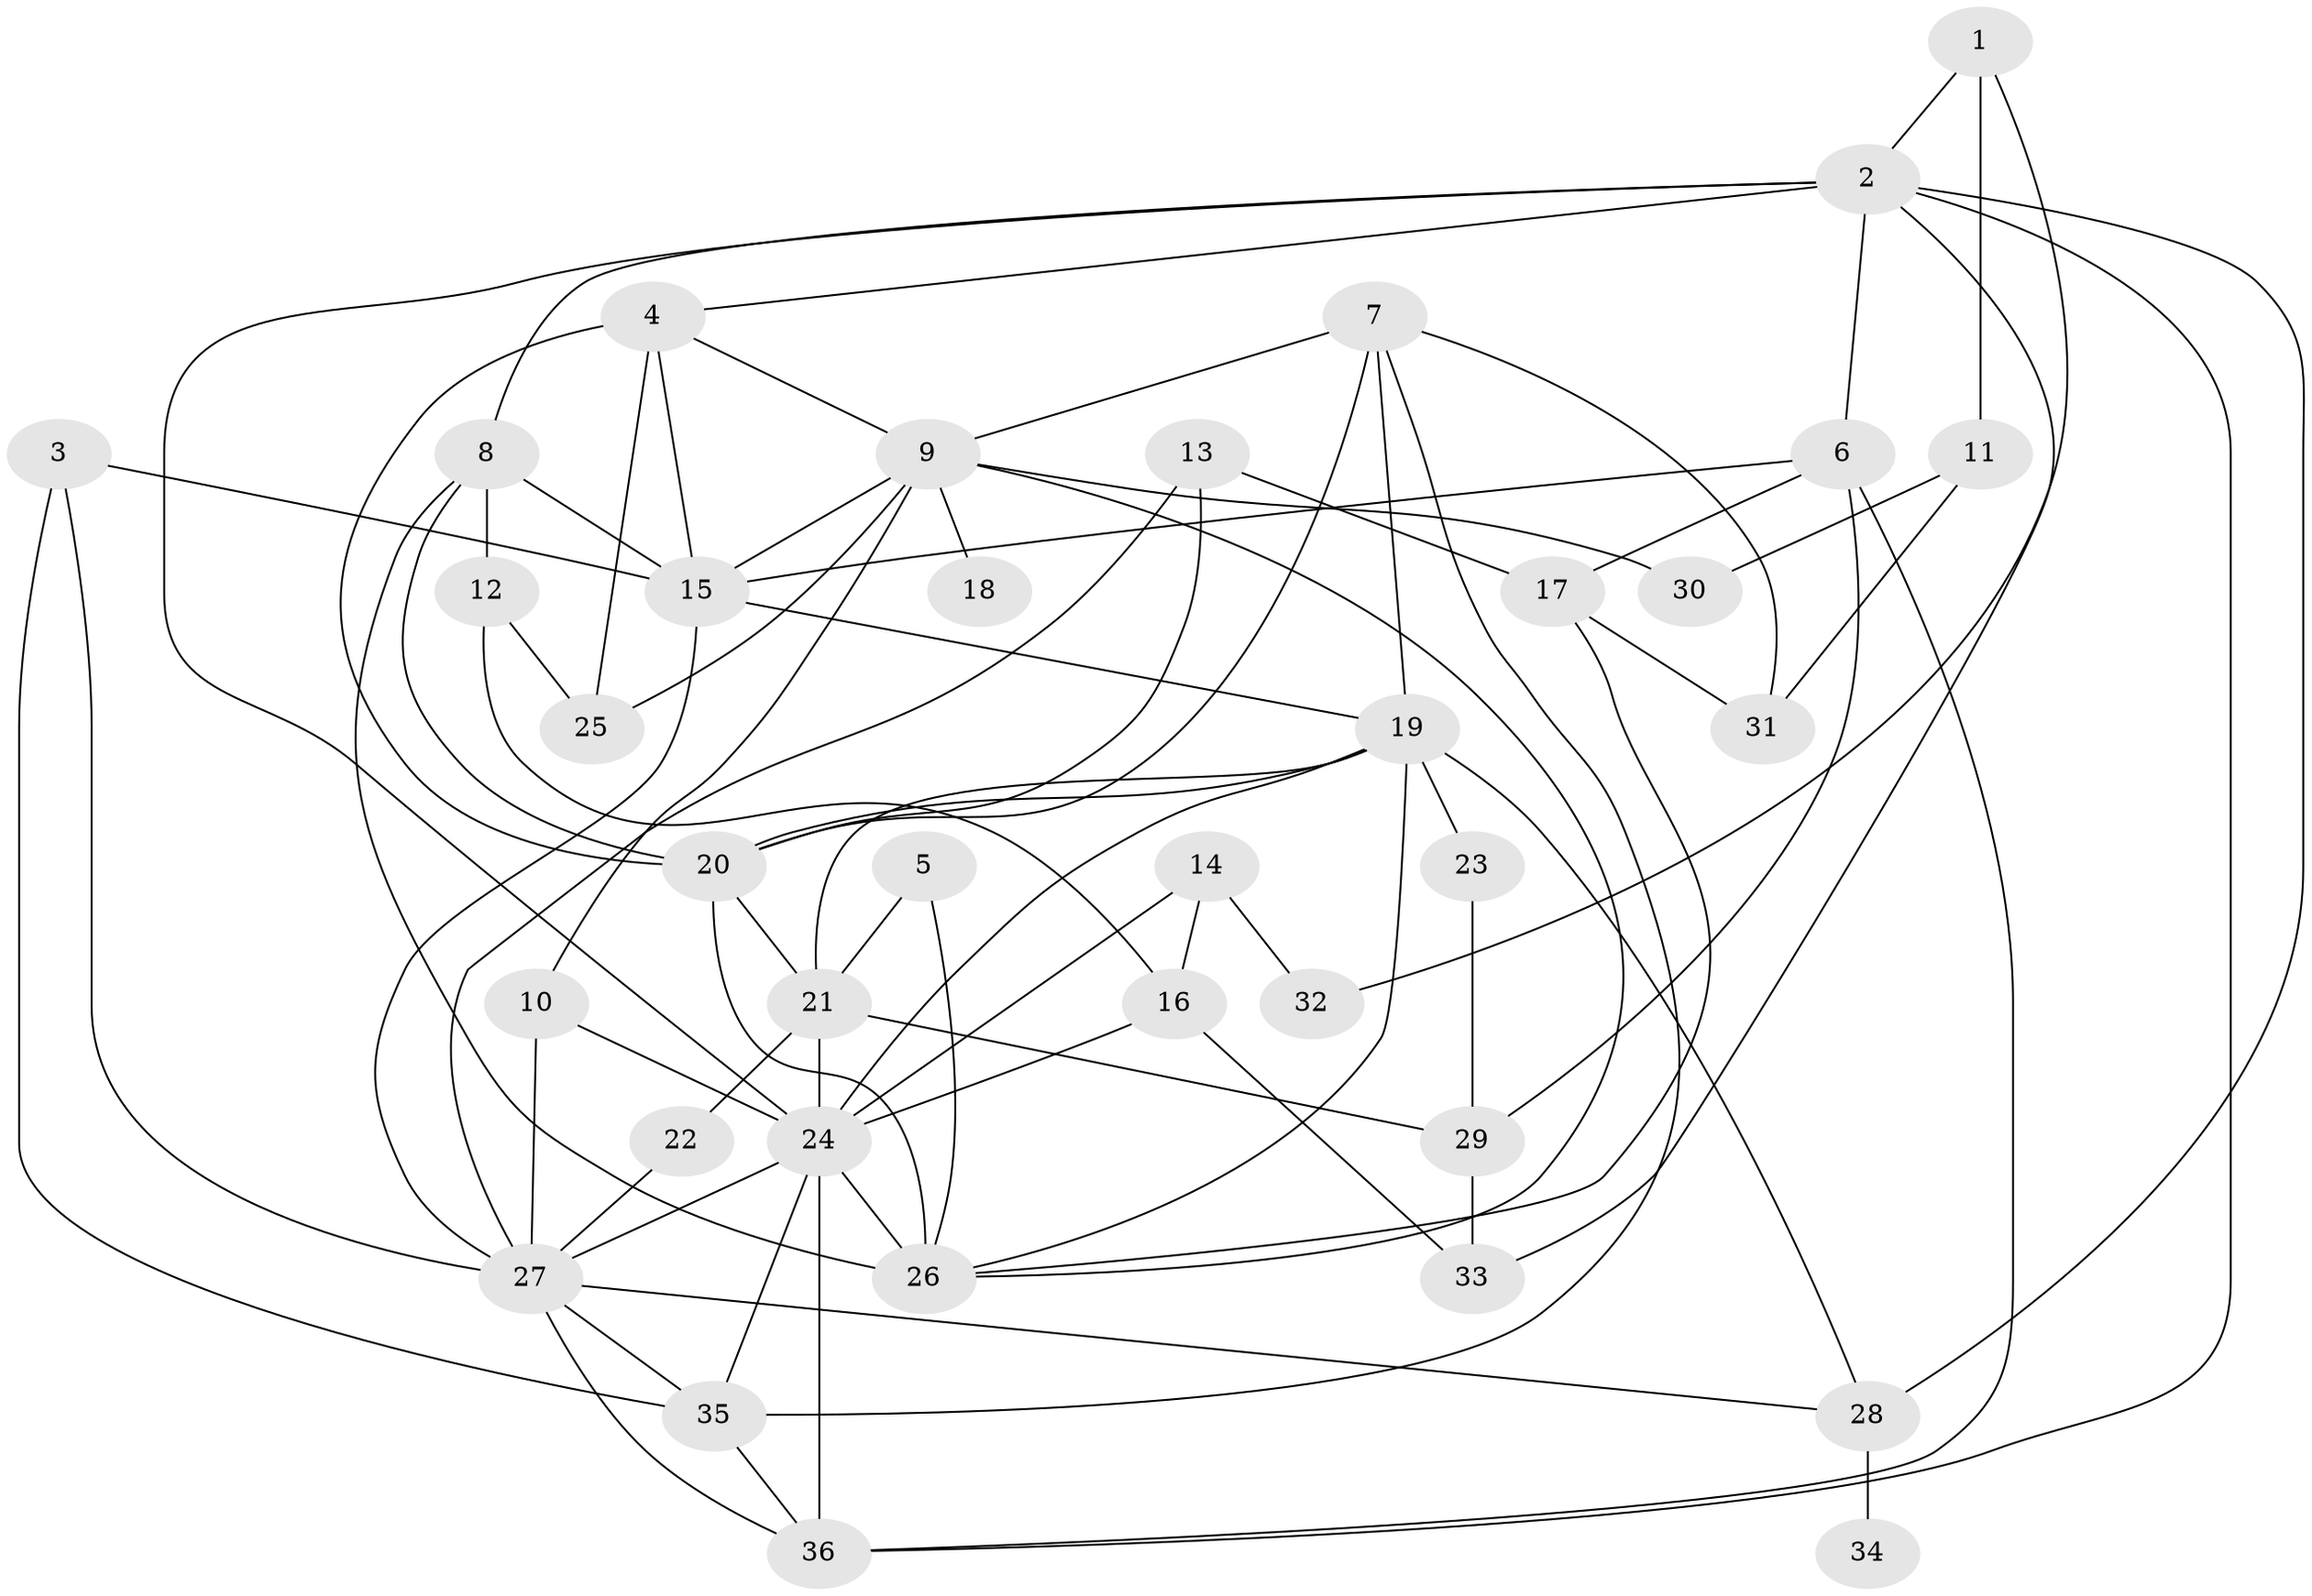 // original degree distribution, {4: 0.1282051282051282, 3: 0.28205128205128205, 9: 0.008547008547008548, 6: 0.042735042735042736, 5: 0.05982905982905983, 2: 0.3504273504273504, 7: 0.017094017094017096, 1: 0.1111111111111111}
// Generated by graph-tools (version 1.1) at 2025/36/03/04/25 23:36:09]
// undirected, 36 vertices, 79 edges
graph export_dot {
  node [color=gray90,style=filled];
  1;
  2;
  3;
  4;
  5;
  6;
  7;
  8;
  9;
  10;
  11;
  12;
  13;
  14;
  15;
  16;
  17;
  18;
  19;
  20;
  21;
  22;
  23;
  24;
  25;
  26;
  27;
  28;
  29;
  30;
  31;
  32;
  33;
  34;
  35;
  36;
  1 -- 2 [weight=1.0];
  1 -- 11 [weight=1.0];
  1 -- 32 [weight=1.0];
  2 -- 4 [weight=1.0];
  2 -- 6 [weight=1.0];
  2 -- 8 [weight=1.0];
  2 -- 24 [weight=1.0];
  2 -- 28 [weight=1.0];
  2 -- 33 [weight=1.0];
  2 -- 36 [weight=1.0];
  3 -- 15 [weight=1.0];
  3 -- 27 [weight=2.0];
  3 -- 35 [weight=1.0];
  4 -- 9 [weight=1.0];
  4 -- 15 [weight=1.0];
  4 -- 20 [weight=2.0];
  4 -- 25 [weight=1.0];
  5 -- 21 [weight=1.0];
  5 -- 26 [weight=1.0];
  6 -- 15 [weight=1.0];
  6 -- 17 [weight=1.0];
  6 -- 29 [weight=2.0];
  6 -- 36 [weight=1.0];
  7 -- 9 [weight=1.0];
  7 -- 19 [weight=1.0];
  7 -- 20 [weight=1.0];
  7 -- 31 [weight=1.0];
  7 -- 35 [weight=1.0];
  8 -- 12 [weight=1.0];
  8 -- 15 [weight=1.0];
  8 -- 20 [weight=1.0];
  8 -- 26 [weight=1.0];
  9 -- 10 [weight=1.0];
  9 -- 15 [weight=1.0];
  9 -- 18 [weight=1.0];
  9 -- 25 [weight=1.0];
  9 -- 26 [weight=1.0];
  9 -- 30 [weight=1.0];
  10 -- 24 [weight=1.0];
  10 -- 27 [weight=1.0];
  11 -- 30 [weight=1.0];
  11 -- 31 [weight=1.0];
  12 -- 16 [weight=1.0];
  12 -- 25 [weight=1.0];
  13 -- 17 [weight=1.0];
  13 -- 20 [weight=1.0];
  13 -- 27 [weight=1.0];
  14 -- 16 [weight=1.0];
  14 -- 24 [weight=1.0];
  14 -- 32 [weight=1.0];
  15 -- 19 [weight=1.0];
  15 -- 27 [weight=1.0];
  16 -- 24 [weight=3.0];
  16 -- 33 [weight=1.0];
  17 -- 26 [weight=1.0];
  17 -- 31 [weight=1.0];
  19 -- 20 [weight=1.0];
  19 -- 21 [weight=1.0];
  19 -- 23 [weight=1.0];
  19 -- 24 [weight=1.0];
  19 -- 26 [weight=1.0];
  19 -- 28 [weight=2.0];
  20 -- 21 [weight=1.0];
  20 -- 26 [weight=2.0];
  21 -- 22 [weight=1.0];
  21 -- 24 [weight=2.0];
  21 -- 29 [weight=2.0];
  22 -- 27 [weight=1.0];
  23 -- 29 [weight=1.0];
  24 -- 26 [weight=2.0];
  24 -- 27 [weight=1.0];
  24 -- 35 [weight=1.0];
  24 -- 36 [weight=1.0];
  27 -- 28 [weight=1.0];
  27 -- 35 [weight=1.0];
  27 -- 36 [weight=1.0];
  28 -- 34 [weight=1.0];
  29 -- 33 [weight=1.0];
  35 -- 36 [weight=1.0];
}
